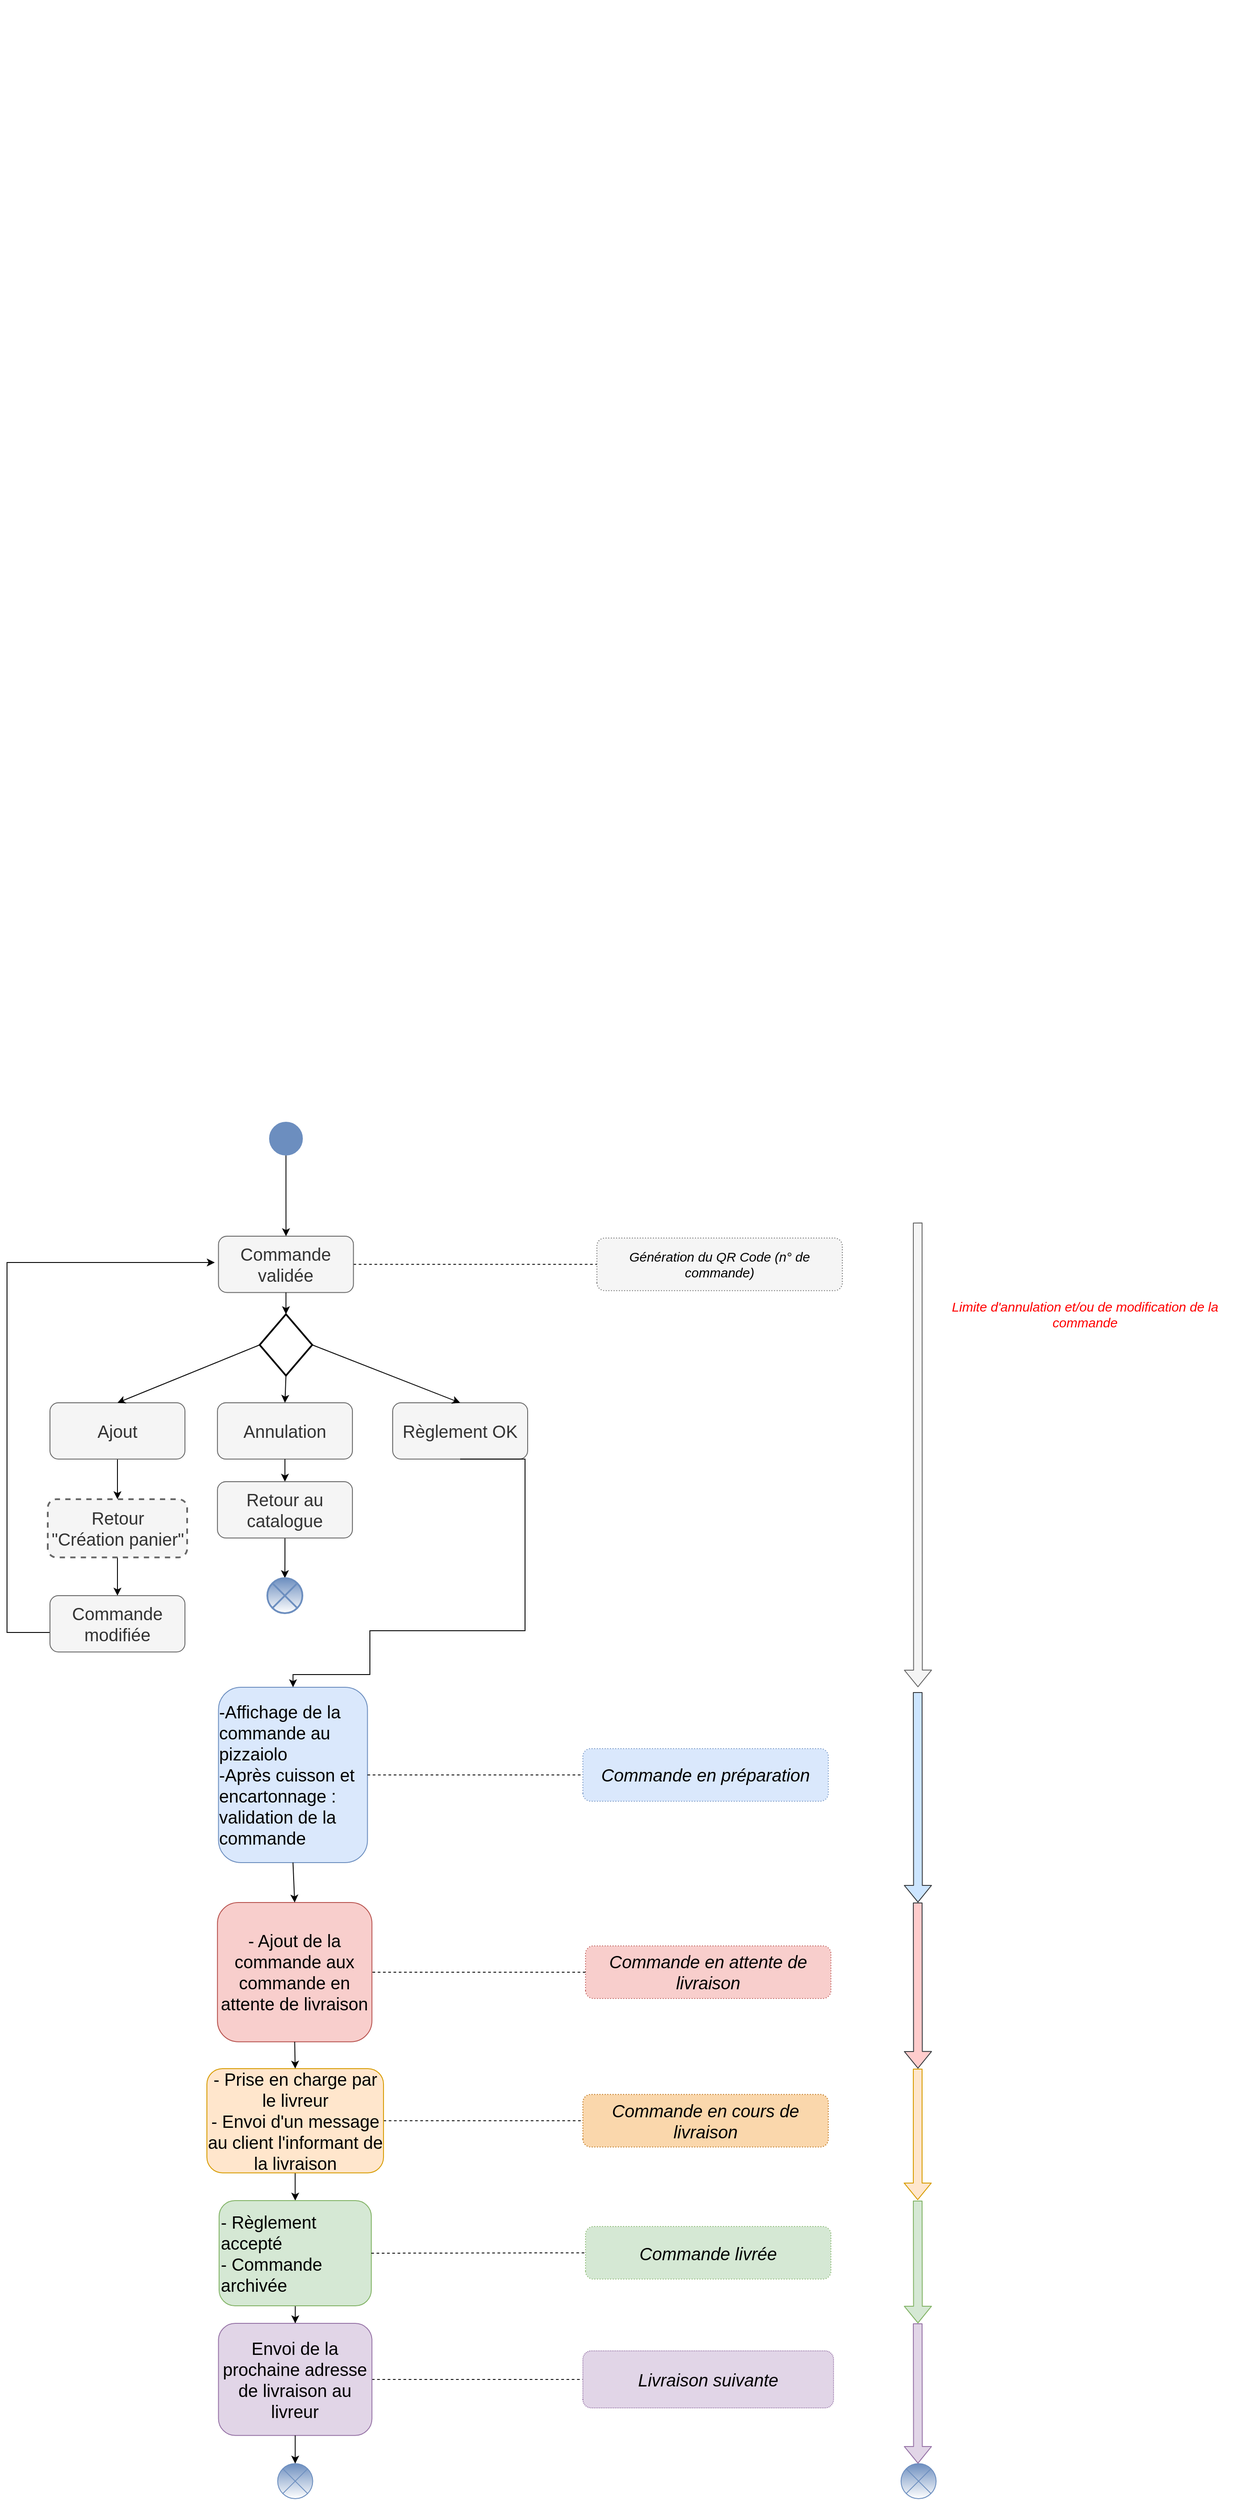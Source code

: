 <mxfile version="13.2.1" type="github">
  <diagram id="C5RBs43oDa-KdzZeNtuy" name="Page-1">
    <mxGraphModel dx="2178" dy="1915" grid="1" gridSize="10" guides="1" tooltips="1" connect="1" arrows="1" fold="1" page="1" pageScale="1" pageWidth="827" pageHeight="1169" math="0" shadow="0">
      <root>
        <mxCell id="WIyWlLk6GJQsqaUBKTNV-0" />
        <mxCell id="WIyWlLk6GJQsqaUBKTNV-1" parent="WIyWlLk6GJQsqaUBKTNV-0" />
        <mxCell id="uQ-XWgEHN9rOL8nD1H7O-12" value="" style="edgeStyle=orthogonalEdgeStyle;rounded=0;orthogonalLoop=1;jettySize=auto;html=1;dashed=1;startArrow=none;startFill=0;endArrow=none;endFill=0;strokeWidth=1;entryX=0.5;entryY=0;entryDx=0;entryDy=0;" parent="WIyWlLk6GJQsqaUBKTNV-1" source="G-hIVbg5v9CWW5Yy8Wli-2" target="MHTNPu9FD_tJbpRzddWY-18" edge="1">
          <mxGeometry relative="1" as="geometry">
            <mxPoint x="470" y="1114" as="targetPoint" />
          </mxGeometry>
        </mxCell>
        <mxCell id="G-hIVbg5v9CWW5Yy8Wli-2" value="&lt;font style=&quot;font-size: 20px&quot;&gt;Commande validée&lt;/font&gt;" style="rounded=1;whiteSpace=wrap;html=1;direction=north;fillColor=#f5f5f5;strokeColor=#666666;fontColor=#333333;aspect=fixed;" parent="WIyWlLk6GJQsqaUBKTNV-1" vertex="1">
          <mxGeometry x="141.25" y="1080" width="154" height="64.26" as="geometry" />
        </mxCell>
        <mxCell id="uQ-XWgEHN9rOL8nD1H7O-24" value="&lt;div style=&quot;text-align: left&quot;&gt;&lt;span style=&quot;font-size: 20px&quot;&gt;-Affichage de la commande au pizzaiolo&lt;/span&gt;&lt;/div&gt;&lt;font style=&quot;font-size: 20px&quot;&gt;&lt;div style=&quot;text-align: left&quot;&gt;&lt;span&gt;-Après cuisson et encartonnage : validation de la commande&lt;/span&gt;&lt;/div&gt;&lt;/font&gt;" style="rounded=1;whiteSpace=wrap;html=1;direction=north;fillColor=#dae8fc;strokeColor=#6c8ebf;" parent="WIyWlLk6GJQsqaUBKTNV-1" vertex="1">
          <mxGeometry x="141.25" y="1594.44" width="170" height="200" as="geometry" />
        </mxCell>
        <mxCell id="uQ-XWgEHN9rOL8nD1H7O-26" value="&lt;span style=&quot;font-size: 20px&quot;&gt;- Ajout de la commande aux commande en attente de livraison&lt;br&gt;&lt;/span&gt;" style="rounded=1;whiteSpace=wrap;html=1;direction=north;fillColor=#f8cecc;strokeColor=#b85450;" parent="WIyWlLk6GJQsqaUBKTNV-1" vertex="1">
          <mxGeometry x="140.08" y="1840" width="176.25" height="158.88" as="geometry" />
        </mxCell>
        <mxCell id="uQ-XWgEHN9rOL8nD1H7O-31" value="" style="edgeStyle=orthogonalEdgeStyle;rounded=0;orthogonalLoop=1;jettySize=auto;html=1;startArrow=none;startFill=0;endArrow=classic;endFill=1;strokeWidth=1;" parent="WIyWlLk6GJQsqaUBKTNV-1" source="uQ-XWgEHN9rOL8nD1H7O-28" target="uQ-XWgEHN9rOL8nD1H7O-30" edge="1">
          <mxGeometry relative="1" as="geometry" />
        </mxCell>
        <mxCell id="r6B5fu9Dz2np9eA2oj06-61" value="" style="edgeStyle=orthogonalEdgeStyle;rounded=1;orthogonalLoop=1;jettySize=auto;html=1;startArrow=none;startFill=0;endArrow=none;endFill=0;entryX=0.5;entryY=0;entryDx=0;entryDy=0;dashed=1;" edge="1" parent="WIyWlLk6GJQsqaUBKTNV-1" source="uQ-XWgEHN9rOL8nD1H7O-28" target="1Tk0HkHW5LTEGYrqBiVO-5">
          <mxGeometry relative="1" as="geometry">
            <mxPoint x="494.25" y="1969.429" as="targetPoint" />
          </mxGeometry>
        </mxCell>
        <mxCell id="uQ-XWgEHN9rOL8nD1H7O-28" value="&lt;font style=&quot;font-size: 20px&quot;&gt;- Prise en charge par le livreur&lt;br style=&quot;color: rgb(0 , 0 , 0) ; font-family: &amp;#34;helvetica&amp;#34; ; font-style: normal ; font-weight: 400 ; letter-spacing: normal ; text-align: center ; text-indent: 0px ; text-transform: none ; word-spacing: 0px&quot;&gt;&lt;span style=&quot;color: rgb(0 , 0 , 0) ; font-family: &amp;#34;helvetica&amp;#34; ; font-style: normal ; font-weight: 400 ; letter-spacing: normal ; text-align: center ; text-indent: 0px ; text-transform: none ; word-spacing: 0px ; display: inline ; float: none&quot;&gt;- Envoi d&#39;un message au client l&#39;informant de la livraison&lt;/span&gt;&lt;/font&gt;" style="rounded=1;whiteSpace=wrap;html=1;direction=north;fillColor=#ffe6cc;strokeColor=#d79b00;" parent="WIyWlLk6GJQsqaUBKTNV-1" vertex="1">
          <mxGeometry x="128.04" y="2029.44" width="201.5" height="118.88" as="geometry" />
        </mxCell>
        <mxCell id="bbMm7TcKJNfFNzZPyWXp-22" value="" style="edgeStyle=orthogonalEdgeStyle;rounded=0;orthogonalLoop=1;jettySize=auto;html=1;" parent="WIyWlLk6GJQsqaUBKTNV-1" source="uQ-XWgEHN9rOL8nD1H7O-30" target="bbMm7TcKJNfFNzZPyWXp-21" edge="1">
          <mxGeometry relative="1" as="geometry" />
        </mxCell>
        <mxCell id="uQ-XWgEHN9rOL8nD1H7O-30" value="&lt;span style=&quot;font-size: 20px&quot;&gt;- Règlement accepté&lt;br&gt;- Commande archivée&lt;/span&gt;" style="rounded=1;whiteSpace=wrap;html=1;direction=north;fillColor=#d5e8d4;strokeColor=#82b366;align=left;" parent="WIyWlLk6GJQsqaUBKTNV-1" vertex="1">
          <mxGeometry x="141.96" y="2180" width="173.66" height="120" as="geometry" />
        </mxCell>
        <mxCell id="bbMm7TcKJNfFNzZPyWXp-24" value="" style="edgeStyle=orthogonalEdgeStyle;rounded=0;orthogonalLoop=1;jettySize=auto;html=1;dashed=1;endArrow=none;endFill=0;" parent="WIyWlLk6GJQsqaUBKTNV-1" source="bbMm7TcKJNfFNzZPyWXp-21" target="bbMm7TcKJNfFNzZPyWXp-23" edge="1">
          <mxGeometry relative="1" as="geometry" />
        </mxCell>
        <mxCell id="bbMm7TcKJNfFNzZPyWXp-21" value="&lt;span style=&quot;font-size: 20px&quot;&gt;Envoi de la prochaine adresse de livraison au livreur&lt;/span&gt;" style="rounded=1;whiteSpace=wrap;html=1;direction=north;fillColor=#e1d5e7;strokeColor=#9673a6;" parent="WIyWlLk6GJQsqaUBKTNV-1" vertex="1">
          <mxGeometry x="141.25" y="2320" width="175.08" height="127.88" as="geometry" />
        </mxCell>
        <mxCell id="bbMm7TcKJNfFNzZPyWXp-23" value="&lt;font size=&quot;1&quot;&gt;&lt;i style=&quot;font-size: 20px&quot;&gt;Livraison suivante&lt;/i&gt;&lt;/font&gt;" style="rounded=1;whiteSpace=wrap;html=1;direction=north;fillColor=#e1d5e7;strokeColor=#9673a6;dashed=1;dashPattern=1 1;" parent="WIyWlLk6GJQsqaUBKTNV-1" vertex="1">
          <mxGeometry x="557" y="2351.38" width="286" height="65.12" as="geometry" />
        </mxCell>
        <mxCell id="G-hIVbg5v9CWW5Yy8Wli-20" value="&lt;font color=&quot;#ff0000&quot; style=&quot;font-size: 15px&quot;&gt;Limite d&#39;annulation et/ou de modification de la commande&lt;br&gt;&lt;/font&gt;" style="text;html=1;strokeColor=none;fillColor=none;align=center;verticalAlign=middle;whiteSpace=wrap;rounded=0;fontStyle=2;dashed=1;" parent="WIyWlLk6GJQsqaUBKTNV-1" vertex="1">
          <mxGeometry x="960" y="1144.26" width="340" height="50" as="geometry" />
        </mxCell>
        <mxCell id="P_ejqXxA3MmKmbAG34VU-4" value="" style="shape=flexArrow;endArrow=classic;html=1;fillColor=#cce5ff;strokeColor=#36393d;" parent="WIyWlLk6GJQsqaUBKTNV-1" edge="1">
          <mxGeometry width="50" height="50" relative="1" as="geometry">
            <mxPoint x="939" y="1600" as="sourcePoint" />
            <mxPoint x="939.29" y="1840" as="targetPoint" />
          </mxGeometry>
        </mxCell>
        <mxCell id="P_ejqXxA3MmKmbAG34VU-11" value="" style="shape=flexArrow;endArrow=classic;html=1;fillColor=#f5f5f5;strokeColor=#666666;" parent="WIyWlLk6GJQsqaUBKTNV-1" edge="1">
          <mxGeometry width="50" height="50" relative="1" as="geometry">
            <mxPoint x="939" y="1064.44" as="sourcePoint" />
            <mxPoint x="939.29" y="1594.44" as="targetPoint" />
          </mxGeometry>
        </mxCell>
        <mxCell id="P_ejqXxA3MmKmbAG34VU-13" value="" style="shape=flexArrow;endArrow=classic;html=1;fillColor=#ffcccc;strokeColor=#36393d;" parent="WIyWlLk6GJQsqaUBKTNV-1" edge="1">
          <mxGeometry width="50" height="50" relative="1" as="geometry">
            <mxPoint x="939" y="1840" as="sourcePoint" />
            <mxPoint x="939.29" y="2029.44" as="targetPoint" />
          </mxGeometry>
        </mxCell>
        <mxCell id="P_ejqXxA3MmKmbAG34VU-18" value="" style="shape=flexArrow;endArrow=classic;html=1;fillColor=#ffe6cc;strokeColor=#d79b00;" parent="WIyWlLk6GJQsqaUBKTNV-1" edge="1">
          <mxGeometry width="50" height="50" relative="1" as="geometry">
            <mxPoint x="939" y="2029.44" as="sourcePoint" />
            <mxPoint x="939" y="2179.44" as="targetPoint" />
          </mxGeometry>
        </mxCell>
        <mxCell id="SvVdULVF1Hvvb6DCQOAH-8" value="" style="shape=flexArrow;endArrow=classic;html=1;fillColor=#d5e8d4;strokeColor=#82b366;" parent="WIyWlLk6GJQsqaUBKTNV-1" edge="1">
          <mxGeometry width="50" height="50" relative="1" as="geometry">
            <mxPoint x="939" y="2180" as="sourcePoint" />
            <mxPoint x="939.29" y="2320" as="targetPoint" />
          </mxGeometry>
        </mxCell>
        <mxCell id="SvVdULVF1Hvvb6DCQOAH-13" value="&lt;font color=&quot;#000000&quot; style=&quot;font-size: 28px&quot;&gt;&lt;b&gt;&lt;br&gt;&lt;/b&gt;&lt;/font&gt;" style="text;html=1;strokeColor=none;fillColor=none;align=center;verticalAlign=middle;whiteSpace=wrap;rounded=0;fontColor=#FF99CC;" parent="WIyWlLk6GJQsqaUBKTNV-1" vertex="1">
          <mxGeometry x="170" y="-330" width="590" height="110" as="geometry" />
        </mxCell>
        <mxCell id="MHTNPu9FD_tJbpRzddWY-18" value="&lt;i&gt;&lt;font style=&quot;font-size: 15px&quot;&gt;Génération du QR Code (n° de commande)&lt;/font&gt;&lt;/i&gt;" style="rounded=1;whiteSpace=wrap;html=1;direction=north;fillColor=#F5F5F5;strokeColor=#666666;dashed=1;dashPattern=1 2;" parent="WIyWlLk6GJQsqaUBKTNV-1" vertex="1">
          <mxGeometry x="573" y="1082.13" width="280" height="60" as="geometry" />
        </mxCell>
        <mxCell id="bbMm7TcKJNfFNzZPyWXp-14" value="" style="shape=sumEllipse;perimeter=ellipsePerimeter;whiteSpace=wrap;html=1;backgroundOutline=1;fillColor=#6C8EBF;gradientColor=#ffffff;aspect=fixed;strokeColor=#6C8EBF;" parent="WIyWlLk6GJQsqaUBKTNV-1" vertex="1">
          <mxGeometry x="208.79" y="2480" width="40" height="40" as="geometry" />
        </mxCell>
        <mxCell id="bbMm7TcKJNfFNzZPyWXp-15" value="&lt;span style=&quot;font-size: 20px&quot;&gt;&lt;i&gt;Commande en préparation&lt;/i&gt;&lt;/span&gt;" style="rounded=1;whiteSpace=wrap;html=1;direction=north;fillColor=#dae8fc;strokeColor=#6c8ebf;dashed=1;dashPattern=1 2;" parent="WIyWlLk6GJQsqaUBKTNV-1" vertex="1">
          <mxGeometry x="557" y="1664.44" width="280" height="60" as="geometry" />
        </mxCell>
        <mxCell id="bbMm7TcKJNfFNzZPyWXp-16" value="&lt;font&gt;&lt;font style=&quot;font-size: 20px&quot;&gt;&lt;i&gt;Commande en attente de livraison&lt;/i&gt;&lt;/font&gt;&lt;br&gt;&lt;/font&gt;" style="rounded=1;whiteSpace=wrap;html=1;direction=north;fillColor=#f8cecc;strokeColor=#b85450;dashed=1;dashPattern=1 2;" parent="WIyWlLk6GJQsqaUBKTNV-1" vertex="1">
          <mxGeometry x="560" y="1889.44" width="280" height="60" as="geometry" />
        </mxCell>
        <mxCell id="bbMm7TcKJNfFNzZPyWXp-27" value="" style="endArrow=classic;html=1;entryX=0.5;entryY=0;entryDx=0;entryDy=0;exitX=0;exitY=0.5;exitDx=0;exitDy=0;" parent="WIyWlLk6GJQsqaUBKTNV-1" source="bbMm7TcKJNfFNzZPyWXp-21" target="bbMm7TcKJNfFNzZPyWXp-14" edge="1">
          <mxGeometry width="50" height="50" relative="1" as="geometry">
            <mxPoint x="453" y="1970" as="sourcePoint" />
            <mxPoint x="503" y="1920" as="targetPoint" />
          </mxGeometry>
        </mxCell>
        <mxCell id="1Tk0HkHW5LTEGYrqBiVO-5" value="&lt;font&gt;&lt;font style=&quot;font-size: 20px&quot;&gt;&lt;i&gt;Commande en cours de livraison&lt;/i&gt;&lt;/font&gt;&lt;br&gt;&lt;/font&gt;" style="rounded=1;whiteSpace=wrap;html=1;direction=north;fillColor=#fad7ac;strokeColor=#b46504;dashed=1;dashPattern=1 2;" parent="WIyWlLk6GJQsqaUBKTNV-1" vertex="1">
          <mxGeometry x="557" y="2058.88" width="280" height="60" as="geometry" />
        </mxCell>
        <mxCell id="1Tk0HkHW5LTEGYrqBiVO-6" value="" style="endArrow=none;html=1;entryX=0.5;entryY=0;entryDx=0;entryDy=0;exitX=0.5;exitY=1;exitDx=0;exitDy=0;dashed=1;" parent="WIyWlLk6GJQsqaUBKTNV-1" source="uQ-XWgEHN9rOL8nD1H7O-24" target="bbMm7TcKJNfFNzZPyWXp-15" edge="1">
          <mxGeometry width="50" height="50" relative="1" as="geometry">
            <mxPoint x="743" y="1880" as="sourcePoint" />
            <mxPoint x="793" y="1830" as="targetPoint" />
          </mxGeometry>
        </mxCell>
        <mxCell id="1Tk0HkHW5LTEGYrqBiVO-7" value="" style="endArrow=none;html=1;dashed=1;entryX=0.5;entryY=1;entryDx=0;entryDy=0;exitX=0.5;exitY=0;exitDx=0;exitDy=0;" parent="WIyWlLk6GJQsqaUBKTNV-1" source="bbMm7TcKJNfFNzZPyWXp-16" target="uQ-XWgEHN9rOL8nD1H7O-26" edge="1">
          <mxGeometry width="50" height="50" relative="1" as="geometry">
            <mxPoint x="743" y="1880" as="sourcePoint" />
            <mxPoint x="793" y="1830" as="targetPoint" />
          </mxGeometry>
        </mxCell>
        <mxCell id="1Tk0HkHW5LTEGYrqBiVO-10" value="&lt;font style=&quot;font-size: 20px&quot;&gt;&lt;i&gt;Commande livrée&lt;/i&gt;&lt;/font&gt;" style="rounded=1;whiteSpace=wrap;html=1;direction=north;fillColor=#d5e8d4;strokeColor=#82b366;dashed=1;dashPattern=1 2;" parent="WIyWlLk6GJQsqaUBKTNV-1" vertex="1">
          <mxGeometry x="560" y="2209.56" width="280" height="60" as="geometry" />
        </mxCell>
        <mxCell id="1Tk0HkHW5LTEGYrqBiVO-14" value="" style="endArrow=classic;html=1;entryX=1;entryY=0.5;entryDx=0;entryDy=0;exitX=0;exitY=0.5;exitDx=0;exitDy=0;" parent="WIyWlLk6GJQsqaUBKTNV-1" source="uQ-XWgEHN9rOL8nD1H7O-24" target="uQ-XWgEHN9rOL8nD1H7O-26" edge="1">
          <mxGeometry width="50" height="50" relative="1" as="geometry">
            <mxPoint x="143" y="1890" as="sourcePoint" />
            <mxPoint x="193" y="1840" as="targetPoint" />
          </mxGeometry>
        </mxCell>
        <mxCell id="1Tk0HkHW5LTEGYrqBiVO-15" value="" style="endArrow=classic;html=1;entryX=1;entryY=0.5;entryDx=0;entryDy=0;exitX=0;exitY=0.5;exitDx=0;exitDy=0;" parent="WIyWlLk6GJQsqaUBKTNV-1" source="uQ-XWgEHN9rOL8nD1H7O-26" target="uQ-XWgEHN9rOL8nD1H7O-28" edge="1">
          <mxGeometry width="50" height="50" relative="1" as="geometry">
            <mxPoint x="143" y="1930" as="sourcePoint" />
            <mxPoint x="193" y="1880" as="targetPoint" />
          </mxGeometry>
        </mxCell>
        <mxCell id="1Tk0HkHW5LTEGYrqBiVO-16" value="" style="endArrow=none;html=1;entryX=0.5;entryY=0;entryDx=0;entryDy=0;exitX=0.5;exitY=1;exitDx=0;exitDy=0;dashed=1;rounded=0;" parent="WIyWlLk6GJQsqaUBKTNV-1" source="uQ-XWgEHN9rOL8nD1H7O-30" target="1Tk0HkHW5LTEGYrqBiVO-10" edge="1">
          <mxGeometry width="50" height="50" relative="1" as="geometry">
            <mxPoint x="143" y="1980" as="sourcePoint" />
            <mxPoint x="193" y="1930" as="targetPoint" />
          </mxGeometry>
        </mxCell>
        <mxCell id="1Tk0HkHW5LTEGYrqBiVO-20" value="" style="shape=sumEllipse;perimeter=ellipsePerimeter;whiteSpace=wrap;html=1;backgroundOutline=1;fillColor=#6C8EBF;gradientColor=#ffffff;aspect=fixed;strokeColor=#6C8EBF;" parent="WIyWlLk6GJQsqaUBKTNV-1" vertex="1">
          <mxGeometry x="920" y="2480.0" width="40" height="40" as="geometry" />
        </mxCell>
        <mxCell id="r6B5fu9Dz2np9eA2oj06-0" value="" style="edgeStyle=orthogonalEdgeStyle;rounded=0;orthogonalLoop=1;jettySize=auto;html=1;" edge="1" parent="WIyWlLk6GJQsqaUBKTNV-1" source="lGdV4SZ8Vo6F00BAJfgW-0" target="G-hIVbg5v9CWW5Yy8Wli-2">
          <mxGeometry relative="1" as="geometry" />
        </mxCell>
        <mxCell id="lGdV4SZ8Vo6F00BAJfgW-0" value="" style="ellipse;whiteSpace=wrap;html=1;aspect=fixed;fillColor=#6C8EBF;gradientColor=none;strokeColor=#6C8EBF;" parent="WIyWlLk6GJQsqaUBKTNV-1" vertex="1">
          <mxGeometry x="199.5" y="950" width="37.5" height="37.5" as="geometry" />
        </mxCell>
        <mxCell id="r6B5fu9Dz2np9eA2oj06-35" value="" style="edgeStyle=orthogonalEdgeStyle;rounded=0;orthogonalLoop=1;jettySize=auto;html=1;entryX=1;entryY=0.5;entryDx=0;entryDy=0;" edge="1" parent="WIyWlLk6GJQsqaUBKTNV-1" source="r6B5fu9Dz2np9eA2oj06-4" target="r6B5fu9Dz2np9eA2oj06-11">
          <mxGeometry relative="1" as="geometry">
            <mxPoint x="27" y="1374.26" as="targetPoint" />
          </mxGeometry>
        </mxCell>
        <mxCell id="r6B5fu9Dz2np9eA2oj06-4" value="&lt;font style=&quot;font-size: 20px&quot;&gt;Ajout&lt;/font&gt;" style="rounded=1;whiteSpace=wrap;html=1;direction=north;fillColor=#f5f5f5;strokeColor=#666666;fontColor=#333333;aspect=fixed;" vertex="1" parent="WIyWlLk6GJQsqaUBKTNV-1">
          <mxGeometry x="-51" y="1270" width="154" height="64.26" as="geometry" />
        </mxCell>
        <mxCell id="r6B5fu9Dz2np9eA2oj06-7" value="&lt;font style=&quot;font-size: 20px&quot;&gt;Règlement OK&lt;/font&gt;" style="rounded=1;whiteSpace=wrap;html=1;direction=north;aspect=fixed;fillColor=#f5f5f5;strokeColor=#666666;fontColor=#333333;" vertex="1" parent="WIyWlLk6GJQsqaUBKTNV-1">
          <mxGeometry x="340" y="1270" width="154" height="64.26" as="geometry" />
        </mxCell>
        <mxCell id="r6B5fu9Dz2np9eA2oj06-32" value="" style="edgeStyle=orthogonalEdgeStyle;rounded=0;orthogonalLoop=1;jettySize=auto;html=1;entryX=1;entryY=0.5;entryDx=0;entryDy=0;" edge="1" parent="WIyWlLk6GJQsqaUBKTNV-1" source="r6B5fu9Dz2np9eA2oj06-11" target="r6B5fu9Dz2np9eA2oj06-29">
          <mxGeometry relative="1" as="geometry" />
        </mxCell>
        <mxCell id="r6B5fu9Dz2np9eA2oj06-11" value="&lt;span style=&quot;font-size: 20px&quot;&gt;Retour&lt;br&gt;&quot;Création panier&quot;&lt;/span&gt;" style="rounded=1;whiteSpace=wrap;html=1;direction=north;aspect=fixed;fillColor=#f5f5f5;strokeColor=#666666;fontColor=#333333;dashed=1;strokeWidth=2;" vertex="1" parent="WIyWlLk6GJQsqaUBKTNV-1">
          <mxGeometry x="-53.5" y="1380" width="159" height="66.36" as="geometry" />
        </mxCell>
        <mxCell id="r6B5fu9Dz2np9eA2oj06-20" value="&lt;font style=&quot;font-size: 20px&quot;&gt;Annulation&lt;/font&gt;" style="rounded=1;whiteSpace=wrap;html=1;direction=north;fillColor=#f5f5f5;strokeColor=#666666;fontColor=#333333;aspect=fixed;" vertex="1" parent="WIyWlLk6GJQsqaUBKTNV-1">
          <mxGeometry x="140.08" y="1270" width="154" height="64.26" as="geometry" />
        </mxCell>
        <mxCell id="r6B5fu9Dz2np9eA2oj06-37" value="" style="edgeStyle=orthogonalEdgeStyle;rounded=0;orthogonalLoop=1;jettySize=auto;html=1;" edge="1" parent="WIyWlLk6GJQsqaUBKTNV-1" source="r6B5fu9Dz2np9eA2oj06-29">
          <mxGeometry relative="1" as="geometry">
            <mxPoint x="137" y="1110" as="targetPoint" />
            <Array as="points">
              <mxPoint x="-100" y="1532" />
              <mxPoint x="-100" y="1110" />
            </Array>
          </mxGeometry>
        </mxCell>
        <mxCell id="r6B5fu9Dz2np9eA2oj06-29" value="&lt;span style=&quot;font-size: 20px&quot;&gt;Commande modifiée&lt;/span&gt;" style="rounded=1;whiteSpace=wrap;html=1;direction=north;aspect=fixed;fillColor=#f5f5f5;strokeColor=#666666;fontColor=#333333;" vertex="1" parent="WIyWlLk6GJQsqaUBKTNV-1">
          <mxGeometry x="-51" y="1490.0" width="154" height="64.26" as="geometry" />
        </mxCell>
        <mxCell id="r6B5fu9Dz2np9eA2oj06-41" value="" style="endArrow=classic;html=1;exitX=0;exitY=0.5;exitDx=0;exitDy=0;entryX=1;entryY=0.5;entryDx=0;entryDy=0;" edge="1" parent="WIyWlLk6GJQsqaUBKTNV-1" source="r6B5fu9Dz2np9eA2oj06-20" target="r6B5fu9Dz2np9eA2oj06-45">
          <mxGeometry width="50" height="50" relative="1" as="geometry">
            <mxPoint x="130" y="1320" as="sourcePoint" />
            <mxPoint x="256" y="1360" as="targetPoint" />
          </mxGeometry>
        </mxCell>
        <mxCell id="r6B5fu9Dz2np9eA2oj06-55" value="" style="edgeStyle=orthogonalEdgeStyle;rounded=0;orthogonalLoop=1;jettySize=auto;html=1;startArrow=none;startFill=0;endArrow=classic;endFill=1;entryX=0.5;entryY=0;entryDx=0;entryDy=0;" edge="1" parent="WIyWlLk6GJQsqaUBKTNV-1" source="r6B5fu9Dz2np9eA2oj06-45" target="r6B5fu9Dz2np9eA2oj06-52">
          <mxGeometry relative="1" as="geometry">
            <mxPoint x="256" y="1450" as="targetPoint" />
          </mxGeometry>
        </mxCell>
        <mxCell id="r6B5fu9Dz2np9eA2oj06-45" value="&lt;font style=&quot;font-size: 20px&quot;&gt;Retour au catalogue&lt;/font&gt;" style="rounded=1;whiteSpace=wrap;html=1;direction=north;fillColor=#f5f5f5;strokeColor=#666666;fontColor=#333333;aspect=fixed;" vertex="1" parent="WIyWlLk6GJQsqaUBKTNV-1">
          <mxGeometry x="140.08" y="1360" width="154" height="64.26" as="geometry" />
        </mxCell>
        <mxCell id="r6B5fu9Dz2np9eA2oj06-49" value="" style="edgeStyle=orthogonalEdgeStyle;rounded=0;orthogonalLoop=1;jettySize=auto;html=1;startArrow=classic;startFill=1;endArrow=none;endFill=0;entryX=0;entryY=0.5;entryDx=0;entryDy=0;" edge="1" parent="WIyWlLk6GJQsqaUBKTNV-1" source="uQ-XWgEHN9rOL8nD1H7O-24" target="r6B5fu9Dz2np9eA2oj06-7">
          <mxGeometry relative="1" as="geometry">
            <mxPoint x="313.5" y="1614.44" as="targetPoint" />
            <Array as="points">
              <mxPoint x="226" y="1580" />
              <mxPoint x="314" y="1580" />
              <mxPoint x="314" y="1530" />
              <mxPoint x="491" y="1530" />
            </Array>
          </mxGeometry>
        </mxCell>
        <mxCell id="r6B5fu9Dz2np9eA2oj06-52" value="" style="shape=sumEllipse;perimeter=ellipsePerimeter;whiteSpace=wrap;html=1;backgroundOutline=1;strokeColor=#6C8EBF;strokeWidth=2;fillColor=#6C8EBF;gradientColor=#ffffff;aspect=fixed;" vertex="1" parent="WIyWlLk6GJQsqaUBKTNV-1">
          <mxGeometry x="197" y="1470" width="40" height="40" as="geometry" />
        </mxCell>
        <mxCell id="r6B5fu9Dz2np9eA2oj06-72" value="" style="shape=flexArrow;endArrow=classic;html=1;fillColor=#e1d5e7;strokeColor=#9673a6;" edge="1" parent="WIyWlLk6GJQsqaUBKTNV-1">
          <mxGeometry width="50" height="50" relative="1" as="geometry">
            <mxPoint x="939" y="2320" as="sourcePoint" />
            <mxPoint x="939.29" y="2480.0" as="targetPoint" />
          </mxGeometry>
        </mxCell>
        <mxCell id="r6B5fu9Dz2np9eA2oj06-74" value="" style="endArrow=classic;html=1;entryX=1;entryY=0.5;entryDx=0;entryDy=0;exitX=0;exitY=0.5;exitDx=0;exitDy=0;" edge="1" parent="WIyWlLk6GJQsqaUBKTNV-1" source="r6B5fu9Dz2np9eA2oj06-75" target="r6B5fu9Dz2np9eA2oj06-4">
          <mxGeometry width="50" height="50" relative="1" as="geometry">
            <mxPoint x="20" y="1190" as="sourcePoint" />
            <mxPoint x="430" y="1280" as="targetPoint" />
          </mxGeometry>
        </mxCell>
        <mxCell id="r6B5fu9Dz2np9eA2oj06-75" value="" style="rhombus;whiteSpace=wrap;html=1;strokeColor=#000000;strokeWidth=2;fillColor=#FFFFFF;gradientColor=#ffffff;rotation=0;" vertex="1" parent="WIyWlLk6GJQsqaUBKTNV-1">
          <mxGeometry x="188.25" y="1169" width="60" height="70" as="geometry" />
        </mxCell>
        <mxCell id="r6B5fu9Dz2np9eA2oj06-76" value="" style="endArrow=classic;html=1;exitX=0.5;exitY=1;exitDx=0;exitDy=0;entryX=1;entryY=0.5;entryDx=0;entryDy=0;" edge="1" parent="WIyWlLk6GJQsqaUBKTNV-1" source="r6B5fu9Dz2np9eA2oj06-75" target="r6B5fu9Dz2np9eA2oj06-20">
          <mxGeometry width="50" height="50" relative="1" as="geometry">
            <mxPoint x="380" y="1330" as="sourcePoint" />
            <mxPoint x="430" y="1280" as="targetPoint" />
          </mxGeometry>
        </mxCell>
        <mxCell id="r6B5fu9Dz2np9eA2oj06-77" value="" style="endArrow=classic;html=1;entryX=1;entryY=0.5;entryDx=0;entryDy=0;exitX=1;exitY=0.5;exitDx=0;exitDy=0;" edge="1" parent="WIyWlLk6GJQsqaUBKTNV-1" source="r6B5fu9Dz2np9eA2oj06-75" target="r6B5fu9Dz2np9eA2oj06-7">
          <mxGeometry width="50" height="50" relative="1" as="geometry">
            <mxPoint x="380" y="1330" as="sourcePoint" />
            <mxPoint x="430" y="1280" as="targetPoint" />
          </mxGeometry>
        </mxCell>
        <mxCell id="r6B5fu9Dz2np9eA2oj06-78" value="" style="endArrow=classic;html=1;entryX=0.5;entryY=0;entryDx=0;entryDy=0;exitX=0;exitY=0.5;exitDx=0;exitDy=0;" edge="1" parent="WIyWlLk6GJQsqaUBKTNV-1" source="G-hIVbg5v9CWW5Yy8Wli-2" target="r6B5fu9Dz2np9eA2oj06-75">
          <mxGeometry width="50" height="50" relative="1" as="geometry">
            <mxPoint x="380" y="1330" as="sourcePoint" />
            <mxPoint x="430" y="1280" as="targetPoint" />
          </mxGeometry>
        </mxCell>
      </root>
    </mxGraphModel>
  </diagram>
</mxfile>
